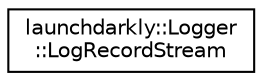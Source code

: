 digraph "Graphical Class Hierarchy"
{
 // LATEX_PDF_SIZE
  edge [fontname="Helvetica",fontsize="10",labelfontname="Helvetica",labelfontsize="10"];
  node [fontname="Helvetica",fontsize="10",shape=record];
  rankdir="LR";
  Node0 [label="launchdarkly::Logger\l::LogRecordStream",height=0.2,width=0.4,color="black", fillcolor="white", style="filled",URL="$classlaunchdarkly_1_1Logger_1_1LogRecordStream.html",tooltip=" "];
}
